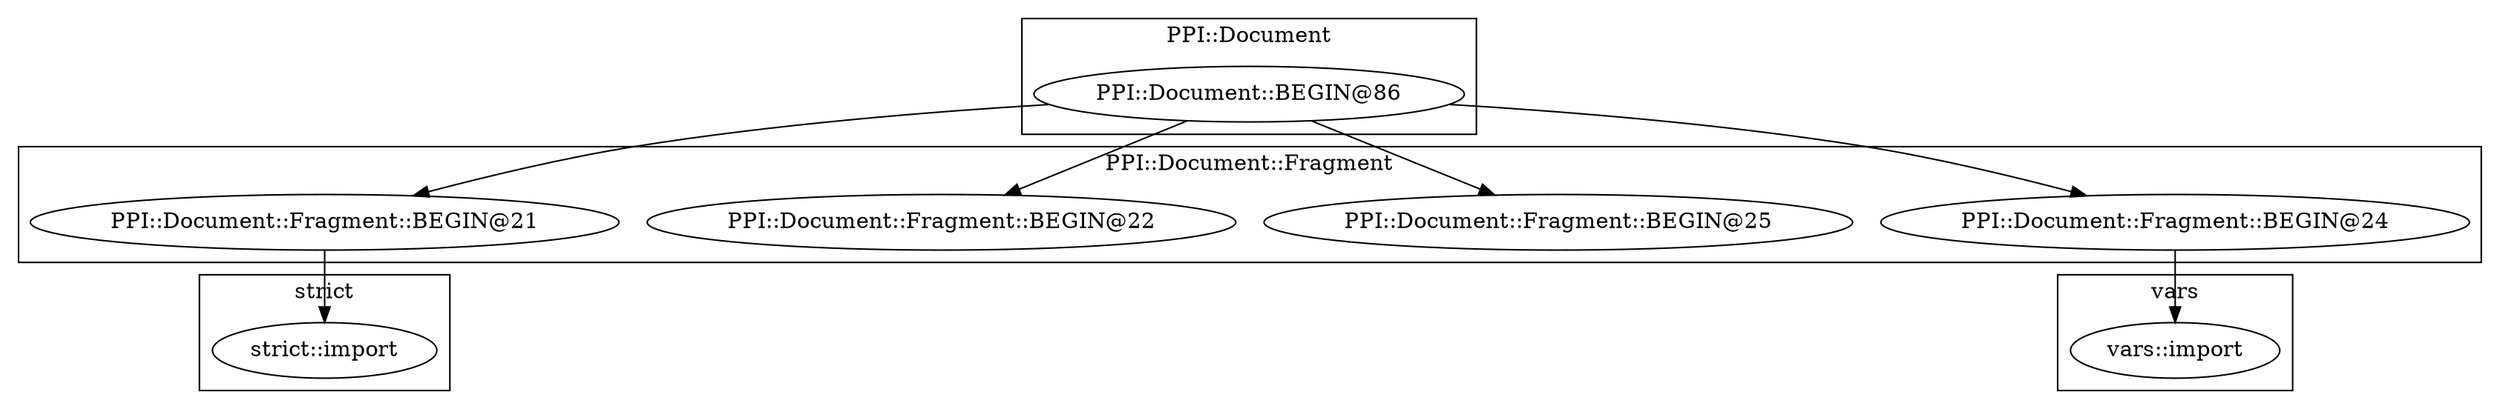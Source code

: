 digraph {
graph [overlap=false]
subgraph cluster_PPI_Document {
	label="PPI::Document";
	"PPI::Document::BEGIN@86";
}
subgraph cluster_PPI_Document_Fragment {
	label="PPI::Document::Fragment";
	"PPI::Document::Fragment::BEGIN@21";
	"PPI::Document::Fragment::BEGIN@25";
	"PPI::Document::Fragment::BEGIN@22";
	"PPI::Document::Fragment::BEGIN@24";
}
subgraph cluster_vars {
	label="vars";
	"vars::import";
}
subgraph cluster_strict {
	label="strict";
	"strict::import";
}
"PPI::Document::BEGIN@86" -> "PPI::Document::Fragment::BEGIN@22";
"PPI::Document::BEGIN@86" -> "PPI::Document::Fragment::BEGIN@21";
"PPI::Document::BEGIN@86" -> "PPI::Document::Fragment::BEGIN@24";
"PPI::Document::Fragment::BEGIN@21" -> "strict::import";
"PPI::Document::Fragment::BEGIN@24" -> "vars::import";
"PPI::Document::BEGIN@86" -> "PPI::Document::Fragment::BEGIN@25";
}
